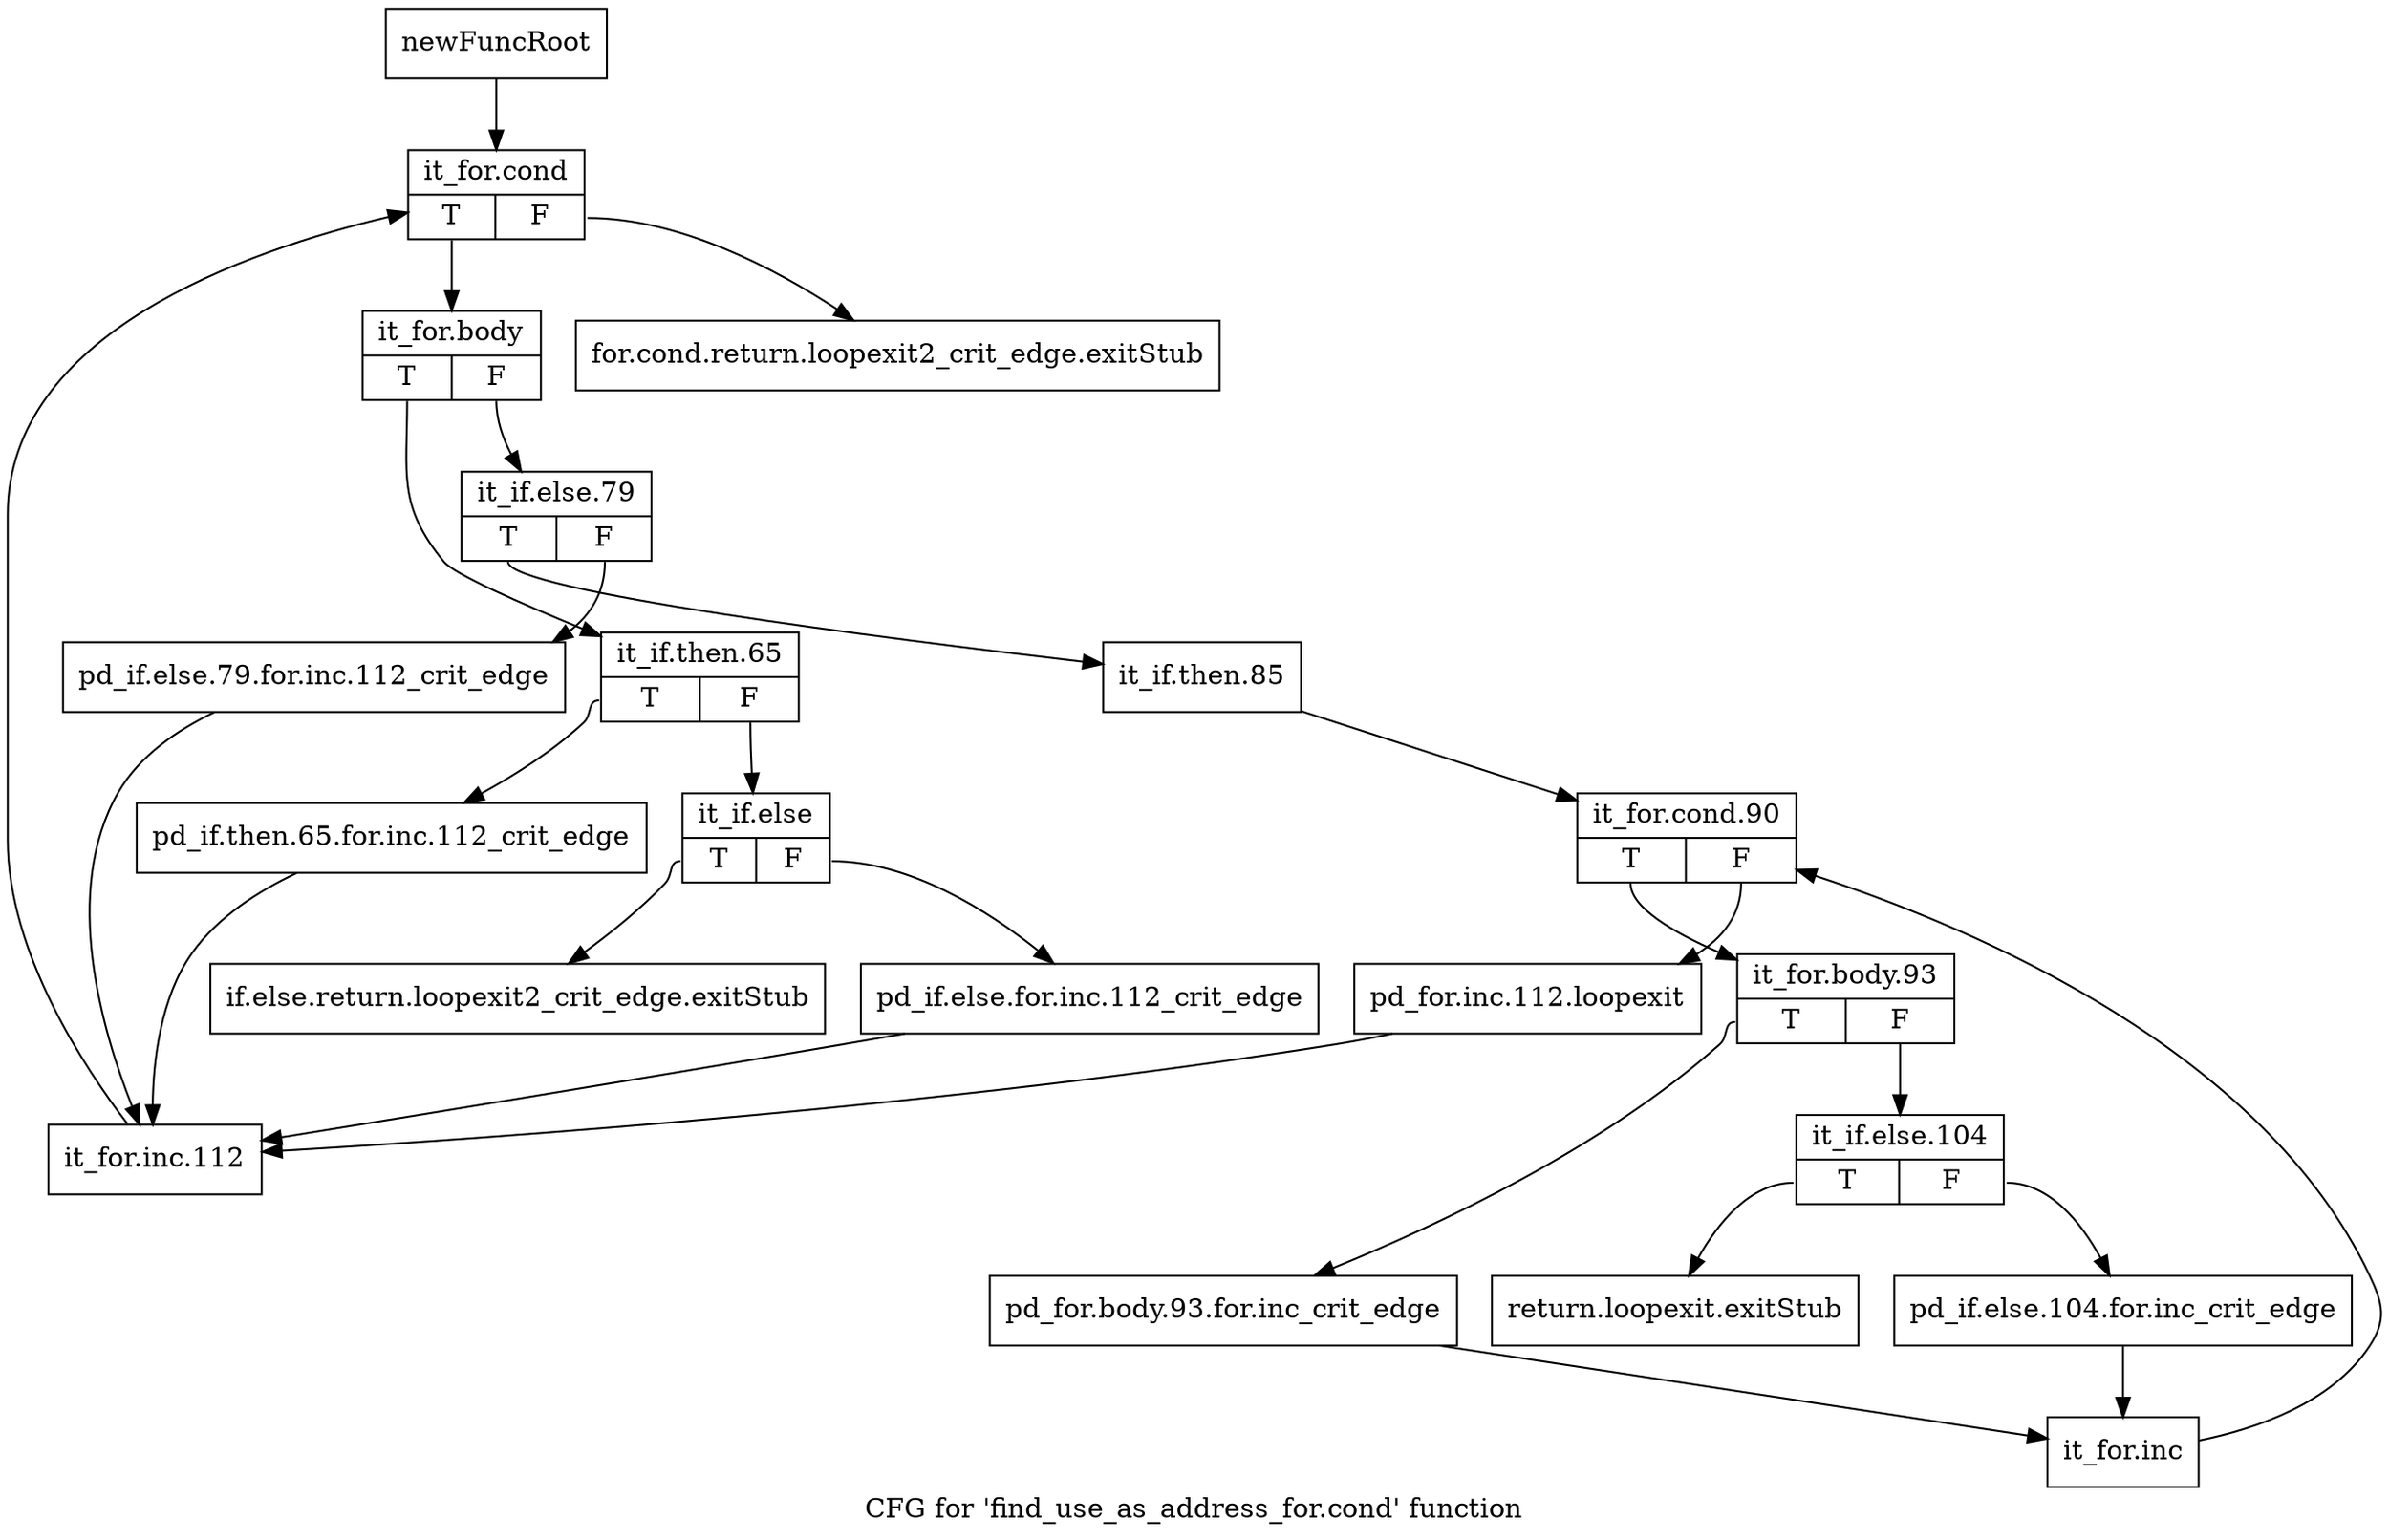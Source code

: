 digraph "CFG for 'find_use_as_address_for.cond' function" {
	label="CFG for 'find_use_as_address_for.cond' function";

	Node0xaea7e00 [shape=record,label="{newFuncRoot}"];
	Node0xaea7e00 -> Node0xaea7f40;
	Node0xaea7e50 [shape=record,label="{for.cond.return.loopexit2_crit_edge.exitStub}"];
	Node0xaea7ea0 [shape=record,label="{return.loopexit.exitStub}"];
	Node0xaea7ef0 [shape=record,label="{if.else.return.loopexit2_crit_edge.exitStub}"];
	Node0xaea7f40 [shape=record,label="{it_for.cond|{<s0>T|<s1>F}}"];
	Node0xaea7f40:s0 -> Node0xaea7f90;
	Node0xaea7f40:s1 -> Node0xaea7e50;
	Node0xaea7f90 [shape=record,label="{it_for.body|{<s0>T|<s1>F}}"];
	Node0xaea7f90:s0 -> Node0xaea8300;
	Node0xaea7f90:s1 -> Node0xaea7fe0;
	Node0xaea7fe0 [shape=record,label="{it_if.else.79|{<s0>T|<s1>F}}"];
	Node0xaea7fe0:s0 -> Node0xaea8080;
	Node0xaea7fe0:s1 -> Node0xaea8030;
	Node0xaea8030 [shape=record,label="{pd_if.else.79.for.inc.112_crit_edge}"];
	Node0xaea8030 -> Node0xaea8440;
	Node0xaea8080 [shape=record,label="{it_if.then.85}"];
	Node0xaea8080 -> Node0xaea80d0;
	Node0xaea80d0 [shape=record,label="{it_for.cond.90|{<s0>T|<s1>F}}"];
	Node0xaea80d0:s0 -> Node0xaea8170;
	Node0xaea80d0:s1 -> Node0xaea8120;
	Node0xaea8120 [shape=record,label="{pd_for.inc.112.loopexit}"];
	Node0xaea8120 -> Node0xaea8440;
	Node0xaea8170 [shape=record,label="{it_for.body.93|{<s0>T|<s1>F}}"];
	Node0xaea8170:s0 -> Node0xaea8260;
	Node0xaea8170:s1 -> Node0xaea81c0;
	Node0xaea81c0 [shape=record,label="{it_if.else.104|{<s0>T|<s1>F}}"];
	Node0xaea81c0:s0 -> Node0xaea7ea0;
	Node0xaea81c0:s1 -> Node0xaea8210;
	Node0xaea8210 [shape=record,label="{pd_if.else.104.for.inc_crit_edge}"];
	Node0xaea8210 -> Node0xaea82b0;
	Node0xaea8260 [shape=record,label="{pd_for.body.93.for.inc_crit_edge}"];
	Node0xaea8260 -> Node0xaea82b0;
	Node0xaea82b0 [shape=record,label="{it_for.inc}"];
	Node0xaea82b0 -> Node0xaea80d0;
	Node0xaea8300 [shape=record,label="{it_if.then.65|{<s0>T|<s1>F}}"];
	Node0xaea8300:s0 -> Node0xaea83f0;
	Node0xaea8300:s1 -> Node0xaea8350;
	Node0xaea8350 [shape=record,label="{it_if.else|{<s0>T|<s1>F}}"];
	Node0xaea8350:s0 -> Node0xaea7ef0;
	Node0xaea8350:s1 -> Node0xaea83a0;
	Node0xaea83a0 [shape=record,label="{pd_if.else.for.inc.112_crit_edge}"];
	Node0xaea83a0 -> Node0xaea8440;
	Node0xaea83f0 [shape=record,label="{pd_if.then.65.for.inc.112_crit_edge}"];
	Node0xaea83f0 -> Node0xaea8440;
	Node0xaea8440 [shape=record,label="{it_for.inc.112}"];
	Node0xaea8440 -> Node0xaea7f40;
}
